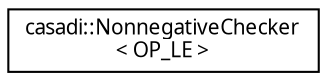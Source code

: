 digraph "Graphical Class Hierarchy"
{
  edge [fontname="FreeSans.ttf",fontsize="10",labelfontname="FreeSans.ttf",labelfontsize="10"];
  node [fontname="FreeSans.ttf",fontsize="10",shape=record];
  rankdir="LR";
  Node1 [label="casadi::NonnegativeChecker\l\< OP_LE \>",height=0.2,width=0.4,color="black", fillcolor="white", style="filled",URL="$df/d88/structcasadi_1_1NonnegativeChecker_3_01OP__LE_01_4.html"];
}

